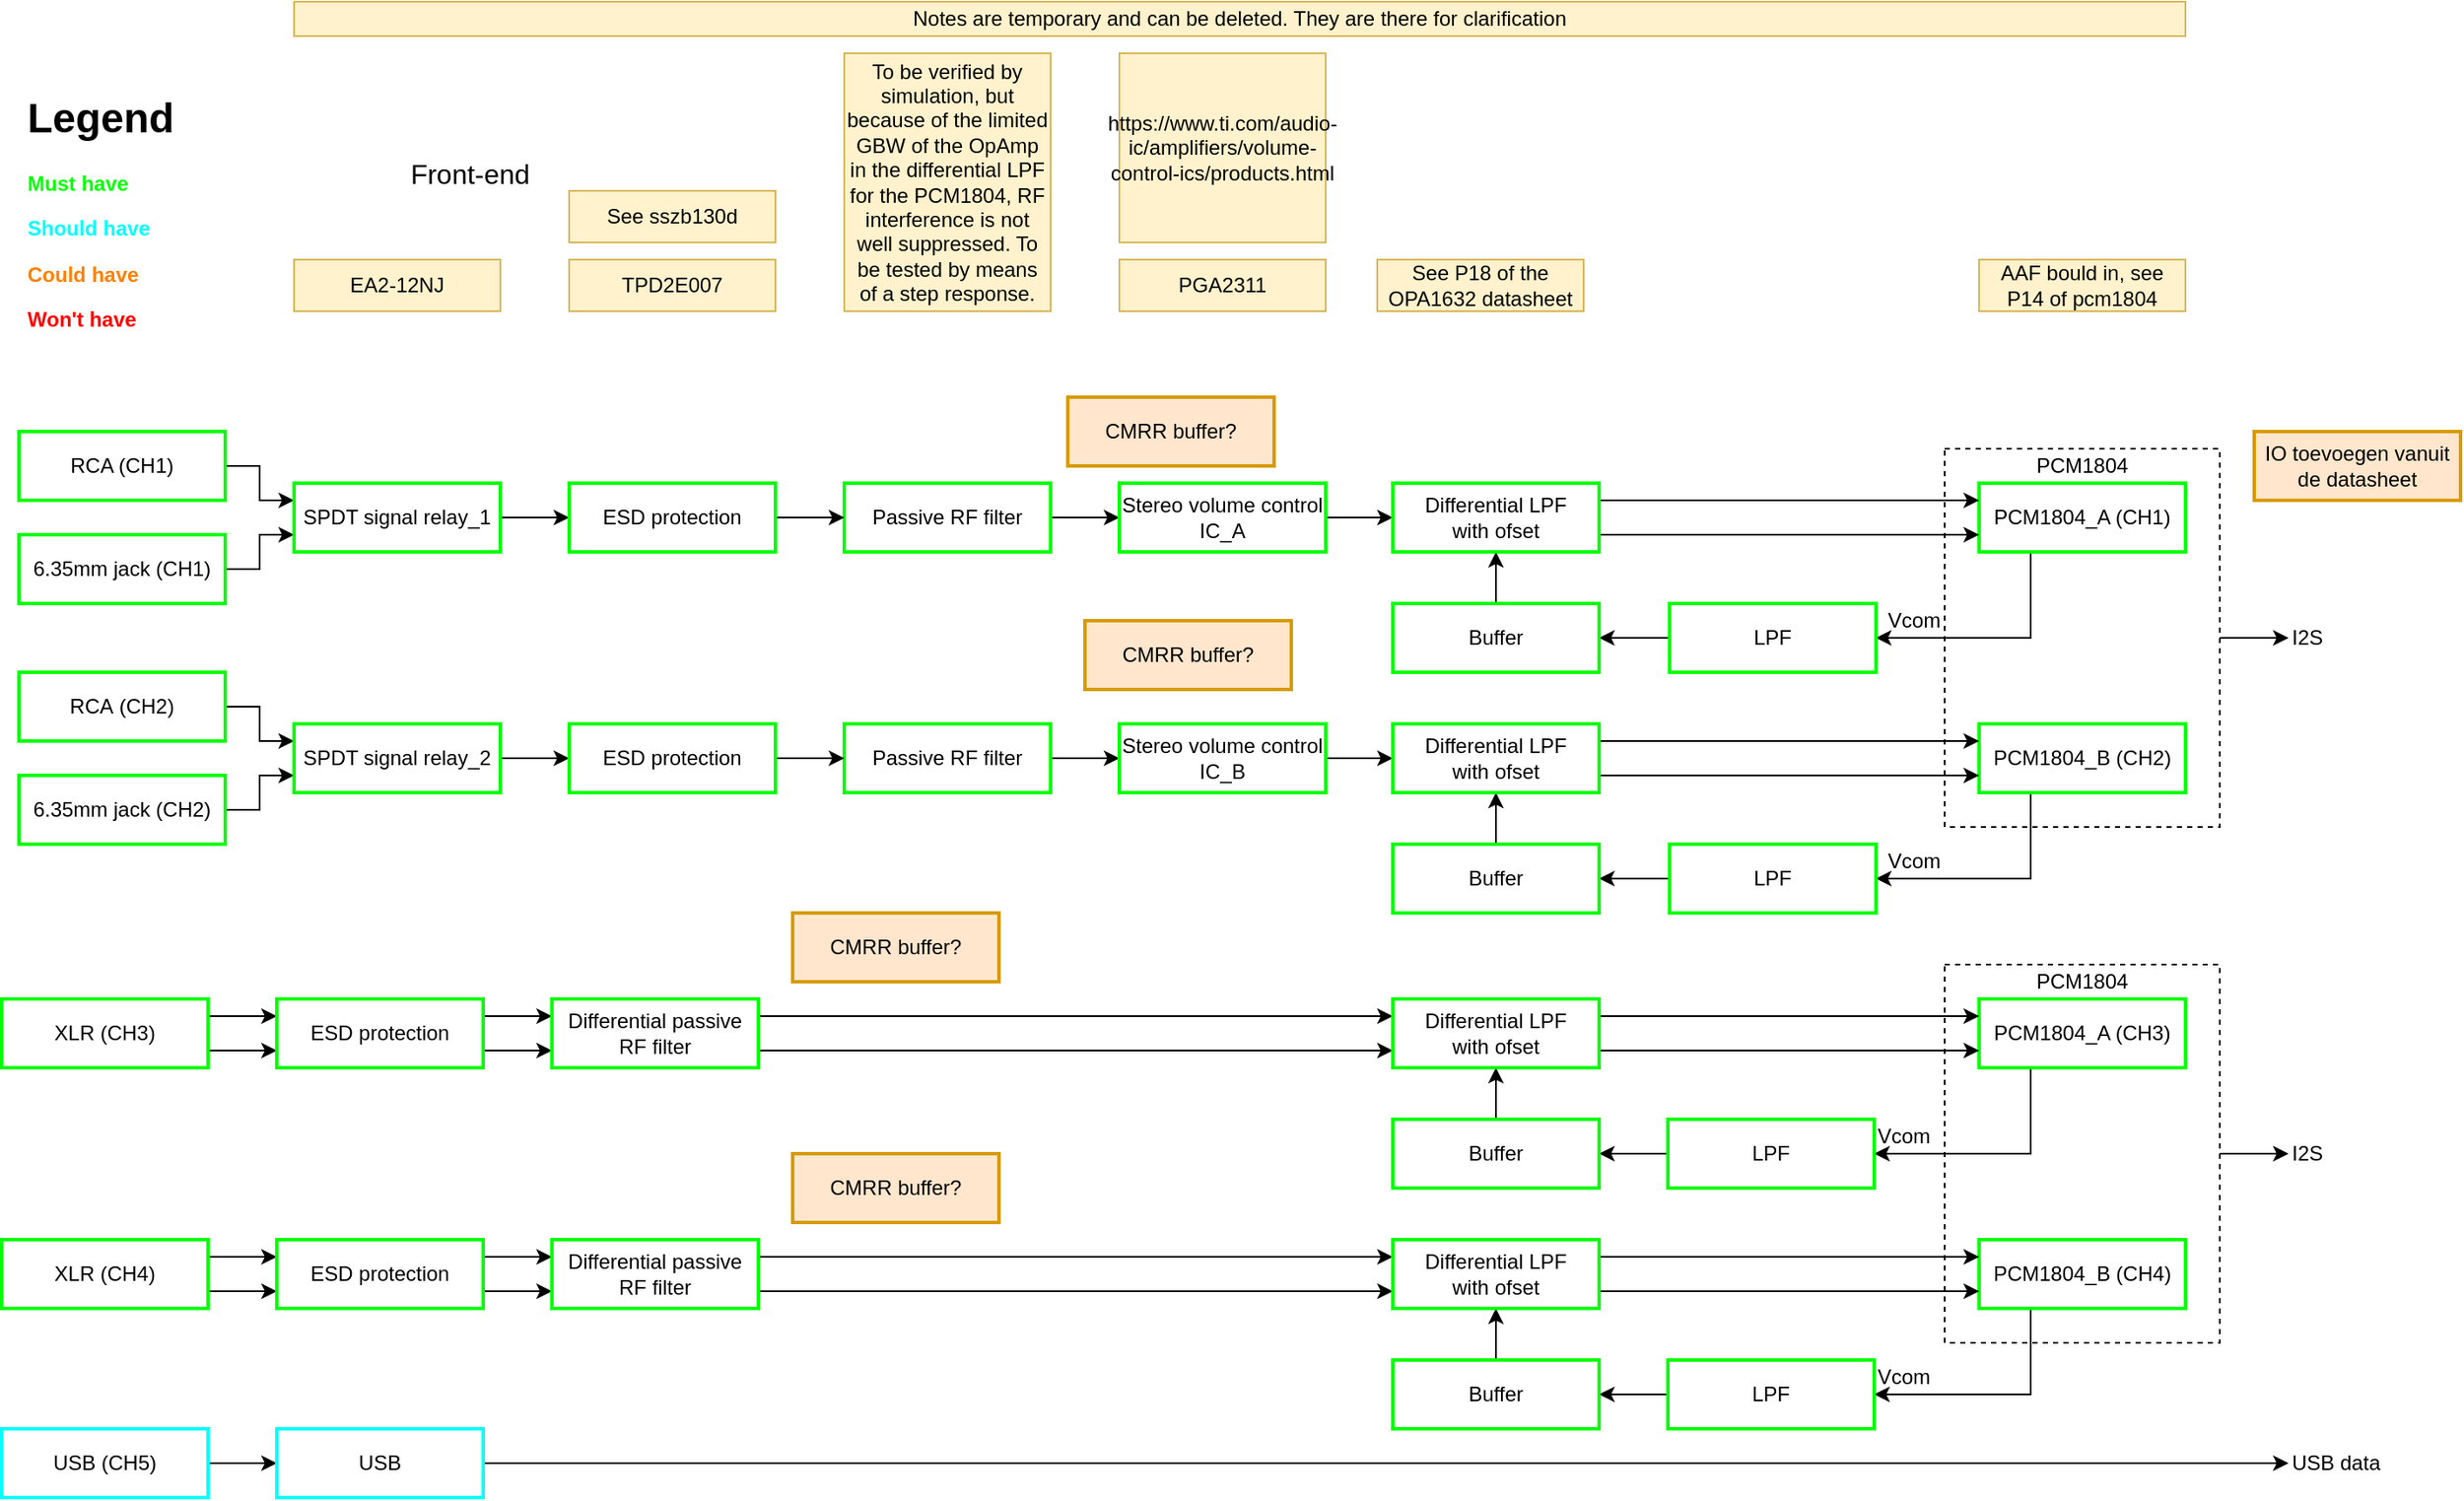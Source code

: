 <mxfile version="20.8.10" type="device"><diagram name="Front-end" id="cWm44dy0w8mPIGw9h7vB"><mxGraphModel dx="2058" dy="1180" grid="1" gridSize="10" guides="1" tooltips="1" connect="1" arrows="1" fold="1" page="1" pageScale="1" pageWidth="1169" pageHeight="1654" math="0" shadow="0"><root><mxCell id="Tum9GpHBGe6kB2Hy12o9-0"/><mxCell id="Tum9GpHBGe6kB2Hy12o9-1" parent="Tum9GpHBGe6kB2Hy12o9-0"/><mxCell id="PNN2EIpFktz6E2M647Y1-21" style="edgeStyle=orthogonalEdgeStyle;rounded=0;orthogonalLoop=1;jettySize=auto;html=1;exitX=1;exitY=0.5;exitDx=0;exitDy=0;entryX=0;entryY=0.5;entryDx=0;entryDy=0;" parent="Tum9GpHBGe6kB2Hy12o9-1" source="PNN2EIpFktz6E2M647Y1-20" target="PNN2EIpFktz6E2M647Y1-68" edge="1"><mxGeometry relative="1" as="geometry"><mxPoint x="1575" y="410" as="targetPoint"/></mxGeometry></mxCell><mxCell id="PNN2EIpFktz6E2M647Y1-20" value="" style="rounded=0;whiteSpace=wrap;html=1;dashed=1;" parent="Tum9GpHBGe6kB2Hy12o9-1" vertex="1"><mxGeometry x="1370" y="300" width="160" height="220" as="geometry"/></mxCell><mxCell id="Tum9GpHBGe6kB2Hy12o9-12" style="edgeStyle=orthogonalEdgeStyle;rounded=0;orthogonalLoop=1;jettySize=auto;html=1;exitX=1;exitY=0.5;exitDx=0;exitDy=0;startArrow=none;startFill=0;entryX=0;entryY=0.5;entryDx=0;entryDy=0;" parent="Tum9GpHBGe6kB2Hy12o9-1" source="biP2eencUZLMIJbClhq1-16" target="Tum9GpHBGe6kB2Hy12o9-16" edge="1"><mxGeometry relative="1" as="geometry"><mxPoint x="580" y="900" as="targetPoint"/><Array as="points"><mxPoint x="870" y="890"/><mxPoint x="870" y="890"/></Array></mxGeometry></mxCell><mxCell id="biP2eencUZLMIJbClhq1-18" value="" style="edgeStyle=orthogonalEdgeStyle;rounded=0;orthogonalLoop=1;jettySize=auto;html=1;" parent="Tum9GpHBGe6kB2Hy12o9-1" source="Tum9GpHBGe6kB2Hy12o9-13" target="biP2eencUZLMIJbClhq1-16" edge="1"><mxGeometry relative="1" as="geometry"/></mxCell><mxCell id="Tum9GpHBGe6kB2Hy12o9-13" value="USB&amp;nbsp;(CH5)" style="rounded=0;whiteSpace=wrap;html=1;strokeColor=#00FFFF;strokeWidth=2;" parent="Tum9GpHBGe6kB2Hy12o9-1" vertex="1"><mxGeometry x="240" y="870" width="120" height="40" as="geometry"/></mxCell><mxCell id="Tum9GpHBGe6kB2Hy12o9-16" value="USB data" style="text;html=1;strokeColor=none;fillColor=none;align=left;verticalAlign=middle;whiteSpace=wrap;rounded=0;" parent="Tum9GpHBGe6kB2Hy12o9-1" vertex="1"><mxGeometry x="1570" y="880" width="60" height="20" as="geometry"/></mxCell><mxCell id="Tum9GpHBGe6kB2Hy12o9-32" value="Front-end" style="text;html=1;strokeColor=none;fillColor=none;align=center;verticalAlign=middle;whiteSpace=wrap;rounded=0;dashed=1;fontSize=16;" parent="Tum9GpHBGe6kB2Hy12o9-1" vertex="1"><mxGeometry x="470" y="130" width="85" height="20" as="geometry"/></mxCell><mxCell id="PNN2EIpFktz6E2M647Y1-124" style="edgeStyle=orthogonalEdgeStyle;rounded=0;orthogonalLoop=1;jettySize=auto;html=1;exitX=1;exitY=0.5;exitDx=0;exitDy=0;entryX=0;entryY=0.25;entryDx=0;entryDy=0;labelBackgroundColor=none;strokeColor=#000000;" parent="Tum9GpHBGe6kB2Hy12o9-1" source="biP2eencUZLMIJbClhq1-2" target="PNN2EIpFktz6E2M647Y1-125" edge="1"><mxGeometry relative="1" as="geometry"><mxPoint x="430" y="340" as="targetPoint"/></mxGeometry></mxCell><mxCell id="biP2eencUZLMIJbClhq1-2" value="RCA (CH1)" style="rounded=0;whiteSpace=wrap;html=1;strokeColor=#00FF00;strokeWidth=2;" parent="Tum9GpHBGe6kB2Hy12o9-1" vertex="1"><mxGeometry x="250" y="290" width="120" height="40" as="geometry"/></mxCell><mxCell id="PNN2EIpFktz6E2M647Y1-71" value="" style="edgeStyle=orthogonalEdgeStyle;rounded=0;orthogonalLoop=1;jettySize=auto;html=1;labelBackgroundColor=none;strokeColor=#000000;entryX=0;entryY=0.75;entryDx=0;entryDy=0;" parent="Tum9GpHBGe6kB2Hy12o9-1" source="biP2eencUZLMIJbClhq1-3" target="PNN2EIpFktz6E2M647Y1-125" edge="1"><mxGeometry relative="1" as="geometry"><mxPoint x="430" y="360" as="targetPoint"/></mxGeometry></mxCell><mxCell id="biP2eencUZLMIJbClhq1-3" value="6.35mm jack (CH1)" style="rounded=0;whiteSpace=wrap;html=1;strokeColor=#00FF00;strokeWidth=2;" parent="Tum9GpHBGe6kB2Hy12o9-1" vertex="1"><mxGeometry x="250" y="350" width="120" height="40" as="geometry"/></mxCell><mxCell id="PNN2EIpFktz6E2M647Y1-72" value="" style="edgeStyle=orthogonalEdgeStyle;rounded=0;orthogonalLoop=1;jettySize=auto;html=1;labelBackgroundColor=none;strokeColor=#000000;entryX=0;entryY=0.25;entryDx=0;entryDy=0;" parent="Tum9GpHBGe6kB2Hy12o9-1" source="biP2eencUZLMIJbClhq1-4" target="PNN2EIpFktz6E2M647Y1-126" edge="1"><mxGeometry relative="1" as="geometry"><mxPoint x="430" y="520" as="targetPoint"/></mxGeometry></mxCell><mxCell id="biP2eencUZLMIJbClhq1-4" value="RCA&amp;nbsp;(CH2)" style="rounded=0;whiteSpace=wrap;html=1;strokeColor=#00FF00;strokeWidth=2;" parent="Tum9GpHBGe6kB2Hy12o9-1" vertex="1"><mxGeometry x="250" y="430" width="120" height="40" as="geometry"/></mxCell><mxCell id="PNN2EIpFktz6E2M647Y1-73" value="" style="edgeStyle=orthogonalEdgeStyle;rounded=0;orthogonalLoop=1;jettySize=auto;html=1;labelBackgroundColor=none;strokeColor=#000000;entryX=0;entryY=0.75;entryDx=0;entryDy=0;" parent="Tum9GpHBGe6kB2Hy12o9-1" source="biP2eencUZLMIJbClhq1-5" target="PNN2EIpFktz6E2M647Y1-126" edge="1"><mxGeometry relative="1" as="geometry"><mxPoint x="430" y="540" as="targetPoint"/></mxGeometry></mxCell><mxCell id="biP2eencUZLMIJbClhq1-5" value="6.35mm jack&amp;nbsp;(CH2)" style="rounded=0;whiteSpace=wrap;html=1;strokeColor=#00FF00;strokeWidth=2;" parent="Tum9GpHBGe6kB2Hy12o9-1" vertex="1"><mxGeometry x="250" y="490" width="120" height="40" as="geometry"/></mxCell><mxCell id="biP2eencUZLMIJbClhq1-20" value="" style="edgeStyle=orthogonalEdgeStyle;rounded=0;orthogonalLoop=1;jettySize=auto;html=1;exitX=1;exitY=0.25;exitDx=0;exitDy=0;entryX=0;entryY=0.25;entryDx=0;entryDy=0;" parent="Tum9GpHBGe6kB2Hy12o9-1" source="biP2eencUZLMIJbClhq1-6" target="biP2eencUZLMIJbClhq1-14" edge="1"><mxGeometry relative="1" as="geometry"/></mxCell><mxCell id="PNN2EIpFktz6E2M647Y1-1" style="edgeStyle=orthogonalEdgeStyle;rounded=0;orthogonalLoop=1;jettySize=auto;html=1;exitX=1;exitY=0.75;exitDx=0;exitDy=0;entryX=0;entryY=0.75;entryDx=0;entryDy=0;" parent="Tum9GpHBGe6kB2Hy12o9-1" source="biP2eencUZLMIJbClhq1-6" target="biP2eencUZLMIJbClhq1-14" edge="1"><mxGeometry relative="1" as="geometry"/></mxCell><mxCell id="biP2eencUZLMIJbClhq1-6" value="XLR&amp;nbsp;(CH3)" style="rounded=0;whiteSpace=wrap;html=1;strokeColor=#00FF00;strokeWidth=2;" parent="Tum9GpHBGe6kB2Hy12o9-1" vertex="1"><mxGeometry x="240" y="620" width="120" height="40" as="geometry"/></mxCell><mxCell id="PNN2EIpFktz6E2M647Y1-4" style="edgeStyle=orthogonalEdgeStyle;rounded=0;orthogonalLoop=1;jettySize=auto;html=1;exitX=1;exitY=0.25;exitDx=0;exitDy=0;entryX=0;entryY=0.25;entryDx=0;entryDy=0;" parent="Tum9GpHBGe6kB2Hy12o9-1" source="biP2eencUZLMIJbClhq1-7" target="biP2eencUZLMIJbClhq1-15" edge="1"><mxGeometry relative="1" as="geometry"/></mxCell><mxCell id="PNN2EIpFktz6E2M647Y1-5" style="edgeStyle=orthogonalEdgeStyle;rounded=0;orthogonalLoop=1;jettySize=auto;html=1;exitX=1;exitY=0.75;exitDx=0;exitDy=0;entryX=0;entryY=0.75;entryDx=0;entryDy=0;" parent="Tum9GpHBGe6kB2Hy12o9-1" source="biP2eencUZLMIJbClhq1-7" target="biP2eencUZLMIJbClhq1-15" edge="1"><mxGeometry relative="1" as="geometry"/></mxCell><mxCell id="biP2eencUZLMIJbClhq1-7" value="XLR&amp;nbsp;(CH4)" style="rounded=0;whiteSpace=wrap;html=1;strokeColor=#00FF00;strokeWidth=2;" parent="Tum9GpHBGe6kB2Hy12o9-1" vertex="1"><mxGeometry x="240" y="760" width="120" height="40" as="geometry"/></mxCell><mxCell id="PNN2EIpFktz6E2M647Y1-2" style="edgeStyle=orthogonalEdgeStyle;rounded=0;orthogonalLoop=1;jettySize=auto;html=1;exitX=1;exitY=0.25;exitDx=0;exitDy=0;entryX=0;entryY=0.25;entryDx=0;entryDy=0;" parent="Tum9GpHBGe6kB2Hy12o9-1" source="biP2eencUZLMIJbClhq1-14" target="biP2eencUZLMIJbClhq1-48" edge="1"><mxGeometry relative="1" as="geometry"/></mxCell><mxCell id="PNN2EIpFktz6E2M647Y1-3" style="edgeStyle=orthogonalEdgeStyle;rounded=0;orthogonalLoop=1;jettySize=auto;html=1;exitX=1;exitY=0.75;exitDx=0;exitDy=0;entryX=0;entryY=0.75;entryDx=0;entryDy=0;" parent="Tum9GpHBGe6kB2Hy12o9-1" source="biP2eencUZLMIJbClhq1-14" target="biP2eencUZLMIJbClhq1-48" edge="1"><mxGeometry relative="1" as="geometry"/></mxCell><mxCell id="biP2eencUZLMIJbClhq1-14" value="ESD protection" style="rounded=0;whiteSpace=wrap;html=1;strokeColor=#00FF00;strokeWidth=2;" parent="Tum9GpHBGe6kB2Hy12o9-1" vertex="1"><mxGeometry x="400" y="620" width="120" height="40" as="geometry"/></mxCell><mxCell id="PNN2EIpFktz6E2M647Y1-6" style="edgeStyle=orthogonalEdgeStyle;rounded=0;orthogonalLoop=1;jettySize=auto;html=1;exitX=1;exitY=0.25;exitDx=0;exitDy=0;entryX=0;entryY=0.25;entryDx=0;entryDy=0;" parent="Tum9GpHBGe6kB2Hy12o9-1" source="biP2eencUZLMIJbClhq1-15" target="biP2eencUZLMIJbClhq1-56" edge="1"><mxGeometry relative="1" as="geometry"/></mxCell><mxCell id="PNN2EIpFktz6E2M647Y1-7" style="edgeStyle=orthogonalEdgeStyle;rounded=0;orthogonalLoop=1;jettySize=auto;html=1;exitX=1;exitY=0.75;exitDx=0;exitDy=0;entryX=0;entryY=0.75;entryDx=0;entryDy=0;" parent="Tum9GpHBGe6kB2Hy12o9-1" source="biP2eencUZLMIJbClhq1-15" target="biP2eencUZLMIJbClhq1-56" edge="1"><mxGeometry relative="1" as="geometry"/></mxCell><mxCell id="biP2eencUZLMIJbClhq1-15" value="ESD protection" style="rounded=0;whiteSpace=wrap;html=1;strokeColor=#00FF00;strokeWidth=2;" parent="Tum9GpHBGe6kB2Hy12o9-1" vertex="1"><mxGeometry x="400" y="760" width="120" height="40" as="geometry"/></mxCell><mxCell id="biP2eencUZLMIJbClhq1-16" value="USB" style="rounded=0;whiteSpace=wrap;html=1;strokeColor=#00FFFF;strokeWidth=2;" parent="Tum9GpHBGe6kB2Hy12o9-1" vertex="1"><mxGeometry x="400" y="870" width="120" height="40" as="geometry"/></mxCell><mxCell id="biP2eencUZLMIJbClhq1-40" style="edgeStyle=orthogonalEdgeStyle;rounded=0;orthogonalLoop=1;jettySize=auto;html=1;exitX=0.25;exitY=1;exitDx=0;exitDy=0;entryX=1;entryY=0.5;entryDx=0;entryDy=0;" parent="Tum9GpHBGe6kB2Hy12o9-1" source="biP2eencUZLMIJbClhq1-31" target="biP2eencUZLMIJbClhq1-33" edge="1"><mxGeometry relative="1" as="geometry"><mxPoint x="1285" y="570" as="targetPoint"/></mxGeometry></mxCell><mxCell id="biP2eencUZLMIJbClhq1-31" value="PCM1804_A (CH1)" style="rounded=0;whiteSpace=wrap;html=1;strokeColor=#00FF00;strokeWidth=2;" parent="Tum9GpHBGe6kB2Hy12o9-1" vertex="1"><mxGeometry x="1390" y="320" width="120" height="40" as="geometry"/></mxCell><mxCell id="biP2eencUZLMIJbClhq1-35" value="" style="edgeStyle=orthogonalEdgeStyle;rounded=0;orthogonalLoop=1;jettySize=auto;html=1;entryX=1;entryY=0.5;entryDx=0;entryDy=0;" parent="Tum9GpHBGe6kB2Hy12o9-1" source="biP2eencUZLMIJbClhq1-33" target="biP2eencUZLMIJbClhq1-34" edge="1"><mxGeometry relative="1" as="geometry"><mxPoint x="895" y="570.0" as="targetPoint"/></mxGeometry></mxCell><mxCell id="biP2eencUZLMIJbClhq1-33" value="LPF" style="rounded=0;whiteSpace=wrap;html=1;strokeColor=#00FF00;strokeWidth=2;" parent="Tum9GpHBGe6kB2Hy12o9-1" vertex="1"><mxGeometry x="1210" y="390" width="120" height="40" as="geometry"/></mxCell><mxCell id="biP2eencUZLMIJbClhq1-85" style="edgeStyle=orthogonalEdgeStyle;rounded=0;orthogonalLoop=1;jettySize=auto;html=1;entryX=0.5;entryY=1;entryDx=0;entryDy=0;" parent="Tum9GpHBGe6kB2Hy12o9-1" source="biP2eencUZLMIJbClhq1-34" target="biP2eencUZLMIJbClhq1-66" edge="1"><mxGeometry relative="1" as="geometry"/></mxCell><mxCell id="biP2eencUZLMIJbClhq1-34" value="Buffer" style="rounded=0;whiteSpace=wrap;html=1;strokeColor=#00FF00;strokeWidth=2;" parent="Tum9GpHBGe6kB2Hy12o9-1" vertex="1"><mxGeometry x="1049" y="390" width="120" height="40" as="geometry"/></mxCell><mxCell id="biP2eencUZLMIJbClhq1-41" value="Vcom" style="text;html=1;strokeColor=none;fillColor=none;align=left;verticalAlign=middle;whiteSpace=wrap;rounded=0;" parent="Tum9GpHBGe6kB2Hy12o9-1" vertex="1"><mxGeometry x="1335" y="390" width="50" height="20" as="geometry"/></mxCell><mxCell id="biP2eencUZLMIJbClhq1-46" value="See P18 of the OPA1632 datasheet" style="text;html=1;strokeColor=#d6b656;fillColor=#fff2cc;align=center;verticalAlign=middle;whiteSpace=wrap;rounded=0;" parent="Tum9GpHBGe6kB2Hy12o9-1" vertex="1"><mxGeometry x="1040" y="190" width="120" height="30" as="geometry"/></mxCell><mxCell id="biP2eencUZLMIJbClhq1-47" value="See sszb130d" style="text;html=1;strokeColor=#d6b656;fillColor=#fff2cc;align=center;verticalAlign=middle;whiteSpace=wrap;rounded=0;" parent="Tum9GpHBGe6kB2Hy12o9-1" vertex="1"><mxGeometry x="570" y="150" width="120" height="30" as="geometry"/></mxCell><mxCell id="PNN2EIpFktz6E2M647Y1-47" style="edgeStyle=orthogonalEdgeStyle;rounded=0;orthogonalLoop=1;jettySize=auto;html=1;exitX=1;exitY=0.25;exitDx=0;exitDy=0;entryX=0;entryY=0.25;entryDx=0;entryDy=0;" parent="Tum9GpHBGe6kB2Hy12o9-1" source="biP2eencUZLMIJbClhq1-48" target="PNN2EIpFktz6E2M647Y1-34" edge="1"><mxGeometry relative="1" as="geometry"/></mxCell><mxCell id="PNN2EIpFktz6E2M647Y1-48" style="edgeStyle=orthogonalEdgeStyle;rounded=0;orthogonalLoop=1;jettySize=auto;html=1;exitX=1;exitY=0.75;exitDx=0;exitDy=0;entryX=0;entryY=0.75;entryDx=0;entryDy=0;" parent="Tum9GpHBGe6kB2Hy12o9-1" source="biP2eencUZLMIJbClhq1-48" target="PNN2EIpFktz6E2M647Y1-34" edge="1"><mxGeometry relative="1" as="geometry"/></mxCell><mxCell id="biP2eencUZLMIJbClhq1-48" value="Differential passive RF filter" style="rounded=0;whiteSpace=wrap;html=1;strokeColor=#00FF00;strokeWidth=2;" parent="Tum9GpHBGe6kB2Hy12o9-1" vertex="1"><mxGeometry x="560" y="620" width="120" height="40" as="geometry"/></mxCell><mxCell id="biP2eencUZLMIJbClhq1-77" style="edgeStyle=orthogonalEdgeStyle;rounded=0;orthogonalLoop=1;jettySize=auto;html=1;exitX=1;exitY=0.5;exitDx=0;exitDy=0;entryX=0;entryY=0.5;entryDx=0;entryDy=0;" parent="Tum9GpHBGe6kB2Hy12o9-1" source="biP2eencUZLMIJbClhq1-88" target="biP2eencUZLMIJbClhq1-66" edge="1"><mxGeometry relative="1" as="geometry"><mxPoint x="855" y="365" as="sourcePoint"/><Array as="points"/></mxGeometry></mxCell><mxCell id="biP2eencUZLMIJbClhq1-78" style="edgeStyle=orthogonalEdgeStyle;rounded=0;orthogonalLoop=1;jettySize=auto;html=1;exitX=1;exitY=0.5;exitDx=0;exitDy=0;entryX=0;entryY=0.5;entryDx=0;entryDy=0;" parent="Tum9GpHBGe6kB2Hy12o9-1" source="biP2eencUZLMIJbClhq1-89" target="PNN2EIpFktz6E2M647Y1-19" edge="1"><mxGeometry relative="1" as="geometry"><mxPoint x="855" y="405" as="sourcePoint"/><mxPoint x="895" y="457.5" as="targetPoint"/></mxGeometry></mxCell><mxCell id="PNN2EIpFktz6E2M647Y1-49" style="edgeStyle=orthogonalEdgeStyle;rounded=0;orthogonalLoop=1;jettySize=auto;html=1;exitX=1;exitY=0.25;exitDx=0;exitDy=0;entryX=0;entryY=0.25;entryDx=0;entryDy=0;" parent="Tum9GpHBGe6kB2Hy12o9-1" source="biP2eencUZLMIJbClhq1-56" target="PNN2EIpFktz6E2M647Y1-45" edge="1"><mxGeometry relative="1" as="geometry"/></mxCell><mxCell id="PNN2EIpFktz6E2M647Y1-50" style="edgeStyle=orthogonalEdgeStyle;rounded=0;orthogonalLoop=1;jettySize=auto;html=1;exitX=1;exitY=0.75;exitDx=0;exitDy=0;entryX=0;entryY=0.75;entryDx=0;entryDy=0;" parent="Tum9GpHBGe6kB2Hy12o9-1" source="biP2eencUZLMIJbClhq1-56" target="PNN2EIpFktz6E2M647Y1-45" edge="1"><mxGeometry relative="1" as="geometry"/></mxCell><mxCell id="biP2eencUZLMIJbClhq1-56" value="Differential passive RF filter" style="rounded=0;whiteSpace=wrap;html=1;strokeColor=#00FF00;strokeWidth=2;" parent="Tum9GpHBGe6kB2Hy12o9-1" vertex="1"><mxGeometry x="560" y="760" width="120" height="40" as="geometry"/></mxCell><mxCell id="biP2eencUZLMIJbClhq1-58" value="AAF bould in, see P14 of pcm1804" style="text;html=1;strokeColor=#d6b656;fillColor=#fff2cc;align=center;verticalAlign=middle;whiteSpace=wrap;rounded=0;" parent="Tum9GpHBGe6kB2Hy12o9-1" vertex="1"><mxGeometry x="1390" y="190" width="120" height="30" as="geometry"/></mxCell><mxCell id="PNN2EIpFktz6E2M647Y1-74" value="" style="edgeStyle=orthogonalEdgeStyle;rounded=0;orthogonalLoop=1;jettySize=auto;html=1;labelBackgroundColor=none;strokeColor=#000000;" parent="Tum9GpHBGe6kB2Hy12o9-1" source="biP2eencUZLMIJbClhq1-59" target="biP2eencUZLMIJbClhq1-88" edge="1"><mxGeometry relative="1" as="geometry"/></mxCell><mxCell id="biP2eencUZLMIJbClhq1-59" value="Passive RF filter" style="rounded=0;whiteSpace=wrap;html=1;strokeColor=#00FF00;strokeWidth=2;" parent="Tum9GpHBGe6kB2Hy12o9-1" vertex="1"><mxGeometry x="730" y="320" width="120" height="40" as="geometry"/></mxCell><mxCell id="PNN2EIpFktz6E2M647Y1-75" value="" style="edgeStyle=orthogonalEdgeStyle;rounded=0;orthogonalLoop=1;jettySize=auto;html=1;labelBackgroundColor=none;strokeColor=#000000;" parent="Tum9GpHBGe6kB2Hy12o9-1" source="biP2eencUZLMIJbClhq1-60" target="biP2eencUZLMIJbClhq1-89" edge="1"><mxGeometry relative="1" as="geometry"/></mxCell><mxCell id="biP2eencUZLMIJbClhq1-60" value="Passive RF filter" style="rounded=0;whiteSpace=wrap;html=1;strokeColor=#00FF00;strokeWidth=2;" parent="Tum9GpHBGe6kB2Hy12o9-1" vertex="1"><mxGeometry x="730" y="460" width="120" height="40" as="geometry"/></mxCell><mxCell id="biP2eencUZLMIJbClhq1-61" value="To be verified by simulation, but because of the limited GBW of the OpAmp in the differential LPF for the PCM1804, RF interference is not well suppressed. To be tested by means of a step response." style="text;html=1;strokeColor=#d6b656;fillColor=#fff2cc;align=center;verticalAlign=middle;whiteSpace=wrap;rounded=0;" parent="Tum9GpHBGe6kB2Hy12o9-1" vertex="1"><mxGeometry x="730" y="70" width="120" height="150" as="geometry"/></mxCell><mxCell id="biP2eencUZLMIJbClhq1-64" value="https://www.ti.com/audio-ic/amplifiers/volume-control-ics/products.html" style="text;html=1;strokeColor=#d6b656;fillColor=#fff2cc;align=center;verticalAlign=middle;whiteSpace=wrap;rounded=0;" parent="Tum9GpHBGe6kB2Hy12o9-1" vertex="1"><mxGeometry x="890" y="70" width="120" height="110" as="geometry"/></mxCell><mxCell id="biP2eencUZLMIJbClhq1-65" value="Notes are temporary and can be deleted. They are there for clarification" style="text;html=1;strokeColor=#d6b656;fillColor=#fff2cc;align=center;verticalAlign=middle;whiteSpace=wrap;rounded=0;" parent="Tum9GpHBGe6kB2Hy12o9-1" vertex="1"><mxGeometry x="410" y="40" width="1100" height="20" as="geometry"/></mxCell><mxCell id="biP2eencUZLMIJbClhq1-83" style="edgeStyle=orthogonalEdgeStyle;rounded=0;orthogonalLoop=1;jettySize=auto;html=1;exitX=1;exitY=0.25;exitDx=0;exitDy=0;entryX=0;entryY=0.25;entryDx=0;entryDy=0;" parent="Tum9GpHBGe6kB2Hy12o9-1" source="biP2eencUZLMIJbClhq1-66" target="biP2eencUZLMIJbClhq1-31" edge="1"><mxGeometry relative="1" as="geometry"/></mxCell><mxCell id="biP2eencUZLMIJbClhq1-84" style="edgeStyle=orthogonalEdgeStyle;rounded=0;orthogonalLoop=1;jettySize=auto;html=1;exitX=1;exitY=0.75;exitDx=0;exitDy=0;entryX=0;entryY=0.75;entryDx=0;entryDy=0;" parent="Tum9GpHBGe6kB2Hy12o9-1" source="biP2eencUZLMIJbClhq1-66" target="biP2eencUZLMIJbClhq1-31" edge="1"><mxGeometry relative="1" as="geometry"/></mxCell><mxCell id="biP2eencUZLMIJbClhq1-66" value="Differential LPF&lt;br&gt;with ofset" style="rounded=0;whiteSpace=wrap;html=1;strokeColor=#00FF00;strokeWidth=2;" parent="Tum9GpHBGe6kB2Hy12o9-1" vertex="1"><mxGeometry x="1049" y="320" width="120" height="40" as="geometry"/></mxCell><mxCell id="biP2eencUZLMIJbClhq1-86" value="PGA2311" style="text;html=1;strokeColor=#d6b656;fillColor=#fff2cc;align=center;verticalAlign=middle;whiteSpace=wrap;rounded=0;" parent="Tum9GpHBGe6kB2Hy12o9-1" vertex="1"><mxGeometry x="890" y="190" width="120" height="30" as="geometry"/></mxCell><mxCell id="biP2eencUZLMIJbClhq1-88" value="Stereo volume control IC_A" style="rounded=0;whiteSpace=wrap;html=1;strokeColor=#00FF00;strokeWidth=2;" parent="Tum9GpHBGe6kB2Hy12o9-1" vertex="1"><mxGeometry x="890" y="320" width="120" height="40" as="geometry"/></mxCell><mxCell id="biP2eencUZLMIJbClhq1-89" value="Stereo volume control IC_B" style="rounded=0;whiteSpace=wrap;html=1;strokeColor=#00FF00;strokeWidth=2;" parent="Tum9GpHBGe6kB2Hy12o9-1" vertex="1"><mxGeometry x="890" y="460" width="120" height="40" as="geometry"/></mxCell><mxCell id="VdfNybWVzb_oqKXlIH7X-1" value="TPD2E007" style="text;html=1;strokeColor=#d6b656;fillColor=#fff2cc;align=center;verticalAlign=middle;whiteSpace=wrap;rounded=0;" parent="Tum9GpHBGe6kB2Hy12o9-1" vertex="1"><mxGeometry x="570" y="190" width="120" height="30" as="geometry"/></mxCell><mxCell id="PNN2EIpFktz6E2M647Y1-0" value="EA2-12NJ" style="text;html=1;strokeColor=#d6b656;fillColor=#fff2cc;align=center;verticalAlign=middle;whiteSpace=wrap;rounded=0;" parent="Tum9GpHBGe6kB2Hy12o9-1" vertex="1"><mxGeometry x="410" y="190" width="120" height="30" as="geometry"/></mxCell><mxCell id="PNN2EIpFktz6E2M647Y1-8" style="edgeStyle=orthogonalEdgeStyle;rounded=0;orthogonalLoop=1;jettySize=auto;html=1;exitX=0.25;exitY=1;exitDx=0;exitDy=0;entryX=1;entryY=0.5;entryDx=0;entryDy=0;" parent="Tum9GpHBGe6kB2Hy12o9-1" source="PNN2EIpFktz6E2M647Y1-10" target="PNN2EIpFktz6E2M647Y1-12" edge="1"><mxGeometry relative="1" as="geometry"><mxPoint x="1285" y="740" as="targetPoint"/></mxGeometry></mxCell><mxCell id="PNN2EIpFktz6E2M647Y1-10" value="PCM1804_B (CH2)" style="rounded=0;whiteSpace=wrap;html=1;strokeColor=#00FF00;strokeWidth=2;" parent="Tum9GpHBGe6kB2Hy12o9-1" vertex="1"><mxGeometry x="1390" y="460" width="120" height="40" as="geometry"/></mxCell><mxCell id="PNN2EIpFktz6E2M647Y1-11" value="" style="edgeStyle=orthogonalEdgeStyle;rounded=0;orthogonalLoop=1;jettySize=auto;html=1;entryX=1;entryY=0.5;entryDx=0;entryDy=0;" parent="Tum9GpHBGe6kB2Hy12o9-1" source="PNN2EIpFktz6E2M647Y1-12" target="PNN2EIpFktz6E2M647Y1-14" edge="1"><mxGeometry relative="1" as="geometry"><mxPoint x="895" y="710.0" as="targetPoint"/></mxGeometry></mxCell><mxCell id="PNN2EIpFktz6E2M647Y1-12" value="LPF" style="rounded=0;whiteSpace=wrap;html=1;strokeColor=#00FF00;strokeWidth=2;" parent="Tum9GpHBGe6kB2Hy12o9-1" vertex="1"><mxGeometry x="1210" y="530" width="120" height="40" as="geometry"/></mxCell><mxCell id="PNN2EIpFktz6E2M647Y1-13" style="edgeStyle=orthogonalEdgeStyle;rounded=0;orthogonalLoop=1;jettySize=auto;html=1;entryX=0.5;entryY=1;entryDx=0;entryDy=0;" parent="Tum9GpHBGe6kB2Hy12o9-1" source="PNN2EIpFktz6E2M647Y1-14" target="PNN2EIpFktz6E2M647Y1-19" edge="1"><mxGeometry relative="1" as="geometry"/></mxCell><mxCell id="PNN2EIpFktz6E2M647Y1-14" value="Buffer" style="rounded=0;whiteSpace=wrap;html=1;strokeColor=#00FF00;strokeWidth=2;" parent="Tum9GpHBGe6kB2Hy12o9-1" vertex="1"><mxGeometry x="1049" y="530" width="120" height="40" as="geometry"/></mxCell><mxCell id="PNN2EIpFktz6E2M647Y1-15" value="Vcom" style="text;html=1;strokeColor=none;fillColor=none;align=left;verticalAlign=middle;whiteSpace=wrap;rounded=0;" parent="Tum9GpHBGe6kB2Hy12o9-1" vertex="1"><mxGeometry x="1335" y="530" width="50" height="20" as="geometry"/></mxCell><mxCell id="PNN2EIpFktz6E2M647Y1-17" style="edgeStyle=orthogonalEdgeStyle;rounded=0;orthogonalLoop=1;jettySize=auto;html=1;exitX=1;exitY=0.25;exitDx=0;exitDy=0;entryX=0;entryY=0.25;entryDx=0;entryDy=0;" parent="Tum9GpHBGe6kB2Hy12o9-1" source="PNN2EIpFktz6E2M647Y1-19" target="PNN2EIpFktz6E2M647Y1-10" edge="1"><mxGeometry relative="1" as="geometry"/></mxCell><mxCell id="PNN2EIpFktz6E2M647Y1-18" style="edgeStyle=orthogonalEdgeStyle;rounded=0;orthogonalLoop=1;jettySize=auto;html=1;exitX=1;exitY=0.75;exitDx=0;exitDy=0;entryX=0;entryY=0.75;entryDx=0;entryDy=0;" parent="Tum9GpHBGe6kB2Hy12o9-1" source="PNN2EIpFktz6E2M647Y1-19" target="PNN2EIpFktz6E2M647Y1-10" edge="1"><mxGeometry relative="1" as="geometry"/></mxCell><mxCell id="PNN2EIpFktz6E2M647Y1-19" value="Differential LPF&lt;br&gt;with ofset" style="rounded=0;whiteSpace=wrap;html=1;strokeColor=#00FF00;strokeWidth=2;" parent="Tum9GpHBGe6kB2Hy12o9-1" vertex="1"><mxGeometry x="1049" y="460" width="120" height="40" as="geometry"/></mxCell><mxCell id="PNN2EIpFktz6E2M647Y1-22" value="PCM1804" style="text;html=1;strokeColor=none;fillColor=none;align=center;verticalAlign=middle;whiteSpace=wrap;rounded=0;" parent="Tum9GpHBGe6kB2Hy12o9-1" vertex="1"><mxGeometry x="1390" y="300" width="120" height="20" as="geometry"/></mxCell><mxCell id="PNN2EIpFktz6E2M647Y1-23" style="edgeStyle=orthogonalEdgeStyle;rounded=0;orthogonalLoop=1;jettySize=auto;html=1;exitX=1;exitY=0.5;exitDx=0;exitDy=0;entryX=0;entryY=0.5;entryDx=0;entryDy=0;" parent="Tum9GpHBGe6kB2Hy12o9-1" source="PNN2EIpFktz6E2M647Y1-24" target="PNN2EIpFktz6E2M647Y1-42" edge="1"><mxGeometry relative="1" as="geometry"/></mxCell><mxCell id="PNN2EIpFktz6E2M647Y1-24" value="" style="rounded=0;whiteSpace=wrap;html=1;dashed=1;" parent="Tum9GpHBGe6kB2Hy12o9-1" vertex="1"><mxGeometry x="1370" y="600" width="160" height="220" as="geometry"/></mxCell><mxCell id="PNN2EIpFktz6E2M647Y1-25" style="edgeStyle=orthogonalEdgeStyle;rounded=0;orthogonalLoop=1;jettySize=auto;html=1;exitX=0.25;exitY=1;exitDx=0;exitDy=0;entryX=1;entryY=0.5;entryDx=0;entryDy=0;" parent="Tum9GpHBGe6kB2Hy12o9-1" source="PNN2EIpFktz6E2M647Y1-26" target="PNN2EIpFktz6E2M647Y1-28" edge="1"><mxGeometry relative="1" as="geometry"><mxPoint x="1289" y="880" as="targetPoint"/></mxGeometry></mxCell><mxCell id="PNN2EIpFktz6E2M647Y1-26" value="PCM1804_A (CH3)" style="rounded=0;whiteSpace=wrap;html=1;strokeColor=#00FF00;strokeWidth=2;" parent="Tum9GpHBGe6kB2Hy12o9-1" vertex="1"><mxGeometry x="1390" y="620" width="120" height="40" as="geometry"/></mxCell><mxCell id="PNN2EIpFktz6E2M647Y1-27" value="" style="edgeStyle=orthogonalEdgeStyle;rounded=0;orthogonalLoop=1;jettySize=auto;html=1;entryX=1;entryY=0.5;entryDx=0;entryDy=0;" parent="Tum9GpHBGe6kB2Hy12o9-1" source="PNN2EIpFktz6E2M647Y1-28" target="PNN2EIpFktz6E2M647Y1-30" edge="1"><mxGeometry relative="1" as="geometry"><mxPoint x="889" y="867.0" as="targetPoint"/></mxGeometry></mxCell><mxCell id="PNN2EIpFktz6E2M647Y1-28" value="LPF" style="rounded=0;whiteSpace=wrap;html=1;strokeColor=#00FF00;strokeWidth=2;" parent="Tum9GpHBGe6kB2Hy12o9-1" vertex="1"><mxGeometry x="1209" y="690" width="120" height="40" as="geometry"/></mxCell><mxCell id="PNN2EIpFktz6E2M647Y1-29" style="edgeStyle=orthogonalEdgeStyle;rounded=0;orthogonalLoop=1;jettySize=auto;html=1;entryX=0.5;entryY=1;entryDx=0;entryDy=0;" parent="Tum9GpHBGe6kB2Hy12o9-1" source="PNN2EIpFktz6E2M647Y1-30" target="PNN2EIpFktz6E2M647Y1-34" edge="1"><mxGeometry relative="1" as="geometry"/></mxCell><mxCell id="PNN2EIpFktz6E2M647Y1-30" value="Buffer" style="rounded=0;whiteSpace=wrap;html=1;strokeColor=#00FF00;strokeWidth=2;" parent="Tum9GpHBGe6kB2Hy12o9-1" vertex="1"><mxGeometry x="1049" y="690" width="120" height="40" as="geometry"/></mxCell><mxCell id="PNN2EIpFktz6E2M647Y1-31" value="Vcom" style="text;html=1;strokeColor=none;fillColor=none;align=left;verticalAlign=middle;whiteSpace=wrap;rounded=0;" parent="Tum9GpHBGe6kB2Hy12o9-1" vertex="1"><mxGeometry x="1329" y="690" width="50" height="20" as="geometry"/></mxCell><mxCell id="PNN2EIpFktz6E2M647Y1-32" style="edgeStyle=orthogonalEdgeStyle;rounded=0;orthogonalLoop=1;jettySize=auto;html=1;exitX=1;exitY=0.25;exitDx=0;exitDy=0;entryX=0;entryY=0.25;entryDx=0;entryDy=0;" parent="Tum9GpHBGe6kB2Hy12o9-1" source="PNN2EIpFktz6E2M647Y1-34" target="PNN2EIpFktz6E2M647Y1-26" edge="1"><mxGeometry relative="1" as="geometry"/></mxCell><mxCell id="PNN2EIpFktz6E2M647Y1-33" style="edgeStyle=orthogonalEdgeStyle;rounded=0;orthogonalLoop=1;jettySize=auto;html=1;exitX=1;exitY=0.75;exitDx=0;exitDy=0;entryX=0;entryY=0.75;entryDx=0;entryDy=0;" parent="Tum9GpHBGe6kB2Hy12o9-1" source="PNN2EIpFktz6E2M647Y1-34" target="PNN2EIpFktz6E2M647Y1-26" edge="1"><mxGeometry relative="1" as="geometry"/></mxCell><mxCell id="PNN2EIpFktz6E2M647Y1-34" value="Differential LPF&lt;br&gt;with ofset" style="rounded=0;whiteSpace=wrap;html=1;strokeColor=#00FF00;strokeWidth=2;" parent="Tum9GpHBGe6kB2Hy12o9-1" vertex="1"><mxGeometry x="1049" y="620" width="120" height="40" as="geometry"/></mxCell><mxCell id="PNN2EIpFktz6E2M647Y1-35" style="edgeStyle=orthogonalEdgeStyle;rounded=0;orthogonalLoop=1;jettySize=auto;html=1;exitX=0.25;exitY=1;exitDx=0;exitDy=0;entryX=1;entryY=0.5;entryDx=0;entryDy=0;" parent="Tum9GpHBGe6kB2Hy12o9-1" source="PNN2EIpFktz6E2M647Y1-36" target="PNN2EIpFktz6E2M647Y1-38" edge="1"><mxGeometry relative="1" as="geometry"><mxPoint x="1289" y="1020" as="targetPoint"/></mxGeometry></mxCell><mxCell id="PNN2EIpFktz6E2M647Y1-36" value="PCM1804_B&amp;nbsp;(CH4)" style="rounded=0;whiteSpace=wrap;html=1;strokeColor=#00FF00;strokeWidth=2;" parent="Tum9GpHBGe6kB2Hy12o9-1" vertex="1"><mxGeometry x="1390" y="760" width="120" height="40" as="geometry"/></mxCell><mxCell id="PNN2EIpFktz6E2M647Y1-37" value="" style="edgeStyle=orthogonalEdgeStyle;rounded=0;orthogonalLoop=1;jettySize=auto;html=1;entryX=1;entryY=0.5;entryDx=0;entryDy=0;" parent="Tum9GpHBGe6kB2Hy12o9-1" source="PNN2EIpFktz6E2M647Y1-38" target="PNN2EIpFktz6E2M647Y1-40" edge="1"><mxGeometry relative="1" as="geometry"><mxPoint x="889" y="1010.0" as="targetPoint"/></mxGeometry></mxCell><mxCell id="PNN2EIpFktz6E2M647Y1-38" value="LPF" style="rounded=0;whiteSpace=wrap;html=1;strokeColor=#00FF00;strokeWidth=2;" parent="Tum9GpHBGe6kB2Hy12o9-1" vertex="1"><mxGeometry x="1209" y="830" width="120" height="40" as="geometry"/></mxCell><mxCell id="PNN2EIpFktz6E2M647Y1-39" style="edgeStyle=orthogonalEdgeStyle;rounded=0;orthogonalLoop=1;jettySize=auto;html=1;entryX=0.5;entryY=1;entryDx=0;entryDy=0;" parent="Tum9GpHBGe6kB2Hy12o9-1" source="PNN2EIpFktz6E2M647Y1-40" target="PNN2EIpFktz6E2M647Y1-45" edge="1"><mxGeometry relative="1" as="geometry"/></mxCell><mxCell id="PNN2EIpFktz6E2M647Y1-40" value="Buffer" style="rounded=0;whiteSpace=wrap;html=1;strokeColor=#00FF00;strokeWidth=2;" parent="Tum9GpHBGe6kB2Hy12o9-1" vertex="1"><mxGeometry x="1049" y="830" width="120" height="40" as="geometry"/></mxCell><mxCell id="PNN2EIpFktz6E2M647Y1-41" value="Vcom" style="text;html=1;strokeColor=none;fillColor=none;align=left;verticalAlign=middle;whiteSpace=wrap;rounded=0;" parent="Tum9GpHBGe6kB2Hy12o9-1" vertex="1"><mxGeometry x="1329" y="830" width="50" height="20" as="geometry"/></mxCell><mxCell id="PNN2EIpFktz6E2M647Y1-42" value="I2S" style="text;html=1;strokeColor=none;fillColor=none;align=left;verticalAlign=middle;whiteSpace=wrap;rounded=0;" parent="Tum9GpHBGe6kB2Hy12o9-1" vertex="1"><mxGeometry x="1570" y="700" width="60" height="20" as="geometry"/></mxCell><mxCell id="PNN2EIpFktz6E2M647Y1-43" style="edgeStyle=orthogonalEdgeStyle;rounded=0;orthogonalLoop=1;jettySize=auto;html=1;exitX=1;exitY=0.25;exitDx=0;exitDy=0;entryX=0;entryY=0.25;entryDx=0;entryDy=0;" parent="Tum9GpHBGe6kB2Hy12o9-1" source="PNN2EIpFktz6E2M647Y1-45" target="PNN2EIpFktz6E2M647Y1-36" edge="1"><mxGeometry relative="1" as="geometry"/></mxCell><mxCell id="PNN2EIpFktz6E2M647Y1-44" style="edgeStyle=orthogonalEdgeStyle;rounded=0;orthogonalLoop=1;jettySize=auto;html=1;exitX=1;exitY=0.75;exitDx=0;exitDy=0;entryX=0;entryY=0.75;entryDx=0;entryDy=0;" parent="Tum9GpHBGe6kB2Hy12o9-1" source="PNN2EIpFktz6E2M647Y1-45" target="PNN2EIpFktz6E2M647Y1-36" edge="1"><mxGeometry relative="1" as="geometry"/></mxCell><mxCell id="PNN2EIpFktz6E2M647Y1-45" value="Differential LPF&lt;br&gt;with ofset" style="rounded=0;whiteSpace=wrap;html=1;strokeColor=#00FF00;strokeWidth=2;" parent="Tum9GpHBGe6kB2Hy12o9-1" vertex="1"><mxGeometry x="1049" y="760" width="120" height="40" as="geometry"/></mxCell><mxCell id="PNN2EIpFktz6E2M647Y1-46" value="PCM1804" style="text;html=1;strokeColor=none;fillColor=none;align=center;verticalAlign=middle;whiteSpace=wrap;rounded=0;" parent="Tum9GpHBGe6kB2Hy12o9-1" vertex="1"><mxGeometry x="1390" y="600" width="120" height="20" as="geometry"/></mxCell><mxCell id="PNN2EIpFktz6E2M647Y1-68" value="I2S" style="text;html=1;strokeColor=none;fillColor=none;align=left;verticalAlign=middle;whiteSpace=wrap;rounded=0;" parent="Tum9GpHBGe6kB2Hy12o9-1" vertex="1"><mxGeometry x="1570" y="400" width="50" height="20" as="geometry"/></mxCell><mxCell id="PNN2EIpFktz6E2M647Y1-131" value="" style="edgeStyle=orthogonalEdgeStyle;rounded=0;orthogonalLoop=1;jettySize=auto;html=1;labelBackgroundColor=none;strokeColor=#000000;" parent="Tum9GpHBGe6kB2Hy12o9-1" source="PNN2EIpFktz6E2M647Y1-125" target="PNN2EIpFktz6E2M647Y1-127" edge="1"><mxGeometry relative="1" as="geometry"/></mxCell><mxCell id="PNN2EIpFktz6E2M647Y1-125" value="SPDT signal relay_1" style="rounded=0;whiteSpace=wrap;html=1;strokeColor=#00FF00;strokeWidth=2;" parent="Tum9GpHBGe6kB2Hy12o9-1" vertex="1"><mxGeometry x="410" y="320" width="120" height="40" as="geometry"/></mxCell><mxCell id="PNN2EIpFktz6E2M647Y1-130" value="" style="edgeStyle=orthogonalEdgeStyle;rounded=0;orthogonalLoop=1;jettySize=auto;html=1;labelBackgroundColor=none;strokeColor=#000000;" parent="Tum9GpHBGe6kB2Hy12o9-1" source="PNN2EIpFktz6E2M647Y1-126" target="PNN2EIpFktz6E2M647Y1-128" edge="1"><mxGeometry relative="1" as="geometry"/></mxCell><mxCell id="PNN2EIpFktz6E2M647Y1-126" value="SPDT signal relay_2" style="rounded=0;whiteSpace=wrap;html=1;strokeColor=#00FF00;strokeWidth=2;" parent="Tum9GpHBGe6kB2Hy12o9-1" vertex="1"><mxGeometry x="410" y="460" width="120" height="40" as="geometry"/></mxCell><mxCell id="PNN2EIpFktz6E2M647Y1-132" value="" style="edgeStyle=orthogonalEdgeStyle;rounded=0;orthogonalLoop=1;jettySize=auto;html=1;labelBackgroundColor=none;strokeColor=#000000;" parent="Tum9GpHBGe6kB2Hy12o9-1" source="PNN2EIpFktz6E2M647Y1-127" target="biP2eencUZLMIJbClhq1-59" edge="1"><mxGeometry relative="1" as="geometry"/></mxCell><mxCell id="PNN2EIpFktz6E2M647Y1-127" value="ESD protection" style="rounded=0;whiteSpace=wrap;html=1;strokeColor=#00FF00;strokeWidth=2;" parent="Tum9GpHBGe6kB2Hy12o9-1" vertex="1"><mxGeometry x="570" y="320" width="120" height="40" as="geometry"/></mxCell><mxCell id="PNN2EIpFktz6E2M647Y1-133" value="" style="edgeStyle=orthogonalEdgeStyle;rounded=0;orthogonalLoop=1;jettySize=auto;html=1;labelBackgroundColor=none;strokeColor=#000000;" parent="Tum9GpHBGe6kB2Hy12o9-1" source="PNN2EIpFktz6E2M647Y1-128" target="biP2eencUZLMIJbClhq1-60" edge="1"><mxGeometry relative="1" as="geometry"/></mxCell><mxCell id="PNN2EIpFktz6E2M647Y1-128" value="ESD protection" style="rounded=0;whiteSpace=wrap;html=1;strokeColor=#00FF00;strokeWidth=2;" parent="Tum9GpHBGe6kB2Hy12o9-1" vertex="1"><mxGeometry x="570" y="460" width="120" height="40" as="geometry"/></mxCell><mxCell id="PNN2EIpFktz6E2M647Y1-135" value="CMRR buffer?" style="rounded=0;whiteSpace=wrap;html=1;strokeColor=#d79b00;strokeWidth=2;fillColor=#ffe6cc;" parent="Tum9GpHBGe6kB2Hy12o9-1" vertex="1"><mxGeometry x="700" y="570" width="120" height="40" as="geometry"/></mxCell><mxCell id="PNN2EIpFktz6E2M647Y1-136" value="CMRR buffer?" style="rounded=0;whiteSpace=wrap;html=1;strokeColor=#d79b00;strokeWidth=2;fillColor=#ffe6cc;" parent="Tum9GpHBGe6kB2Hy12o9-1" vertex="1"><mxGeometry x="700" y="710" width="120" height="40" as="geometry"/></mxCell><mxCell id="PNN2EIpFktz6E2M647Y1-137" value="CMRR buffer?" style="rounded=0;whiteSpace=wrap;html=1;strokeColor=#d79b00;strokeWidth=2;fillColor=#ffe6cc;" parent="Tum9GpHBGe6kB2Hy12o9-1" vertex="1"><mxGeometry x="870" y="400" width="120" height="40" as="geometry"/></mxCell><mxCell id="PNN2EIpFktz6E2M647Y1-138" value="CMRR buffer?" style="rounded=0;whiteSpace=wrap;html=1;strokeColor=#d79b00;strokeWidth=2;fillColor=#ffe6cc;" parent="Tum9GpHBGe6kB2Hy12o9-1" vertex="1"><mxGeometry x="860" y="270" width="120" height="40" as="geometry"/></mxCell><mxCell id="yWXeXy_CkFC-icF_Z47C-0" value="&lt;h1&gt;Legend&lt;/h1&gt;&lt;p&gt;&lt;font color=&quot;#00ff00&quot;&gt;&lt;b&gt;Must have&lt;/b&gt;&lt;/font&gt;&lt;/p&gt;&lt;p&gt;&lt;font color=&quot;#00ffff&quot;&gt;&lt;b&gt;Should have&lt;/b&gt;&lt;/font&gt;&lt;/p&gt;&lt;p&gt;&lt;font color=&quot;#ff8000&quot;&gt;&lt;b&gt;Could have&lt;/b&gt;&lt;/font&gt;&lt;/p&gt;&lt;p&gt;&lt;font color=&quot;#ff0000&quot;&gt;&lt;b&gt;Won't have&lt;/b&gt;&lt;/font&gt;&lt;/p&gt;" style="text;html=1;strokeColor=none;fillColor=none;spacing=5;spacingTop=-20;whiteSpace=wrap;overflow=hidden;rounded=0;" vertex="1" parent="Tum9GpHBGe6kB2Hy12o9-1"><mxGeometry x="250" y="87.5" width="100" height="155" as="geometry"/></mxCell><mxCell id="yWXeXy_CkFC-icF_Z47C-1" value="IO toevoegen vanuit de datasheet" style="rounded=0;whiteSpace=wrap;html=1;strokeColor=#d79b00;strokeWidth=2;fillColor=#ffe6cc;" vertex="1" parent="Tum9GpHBGe6kB2Hy12o9-1"><mxGeometry x="1550" y="290" width="120" height="40" as="geometry"/></mxCell></root></mxGraphModel></diagram></mxfile>